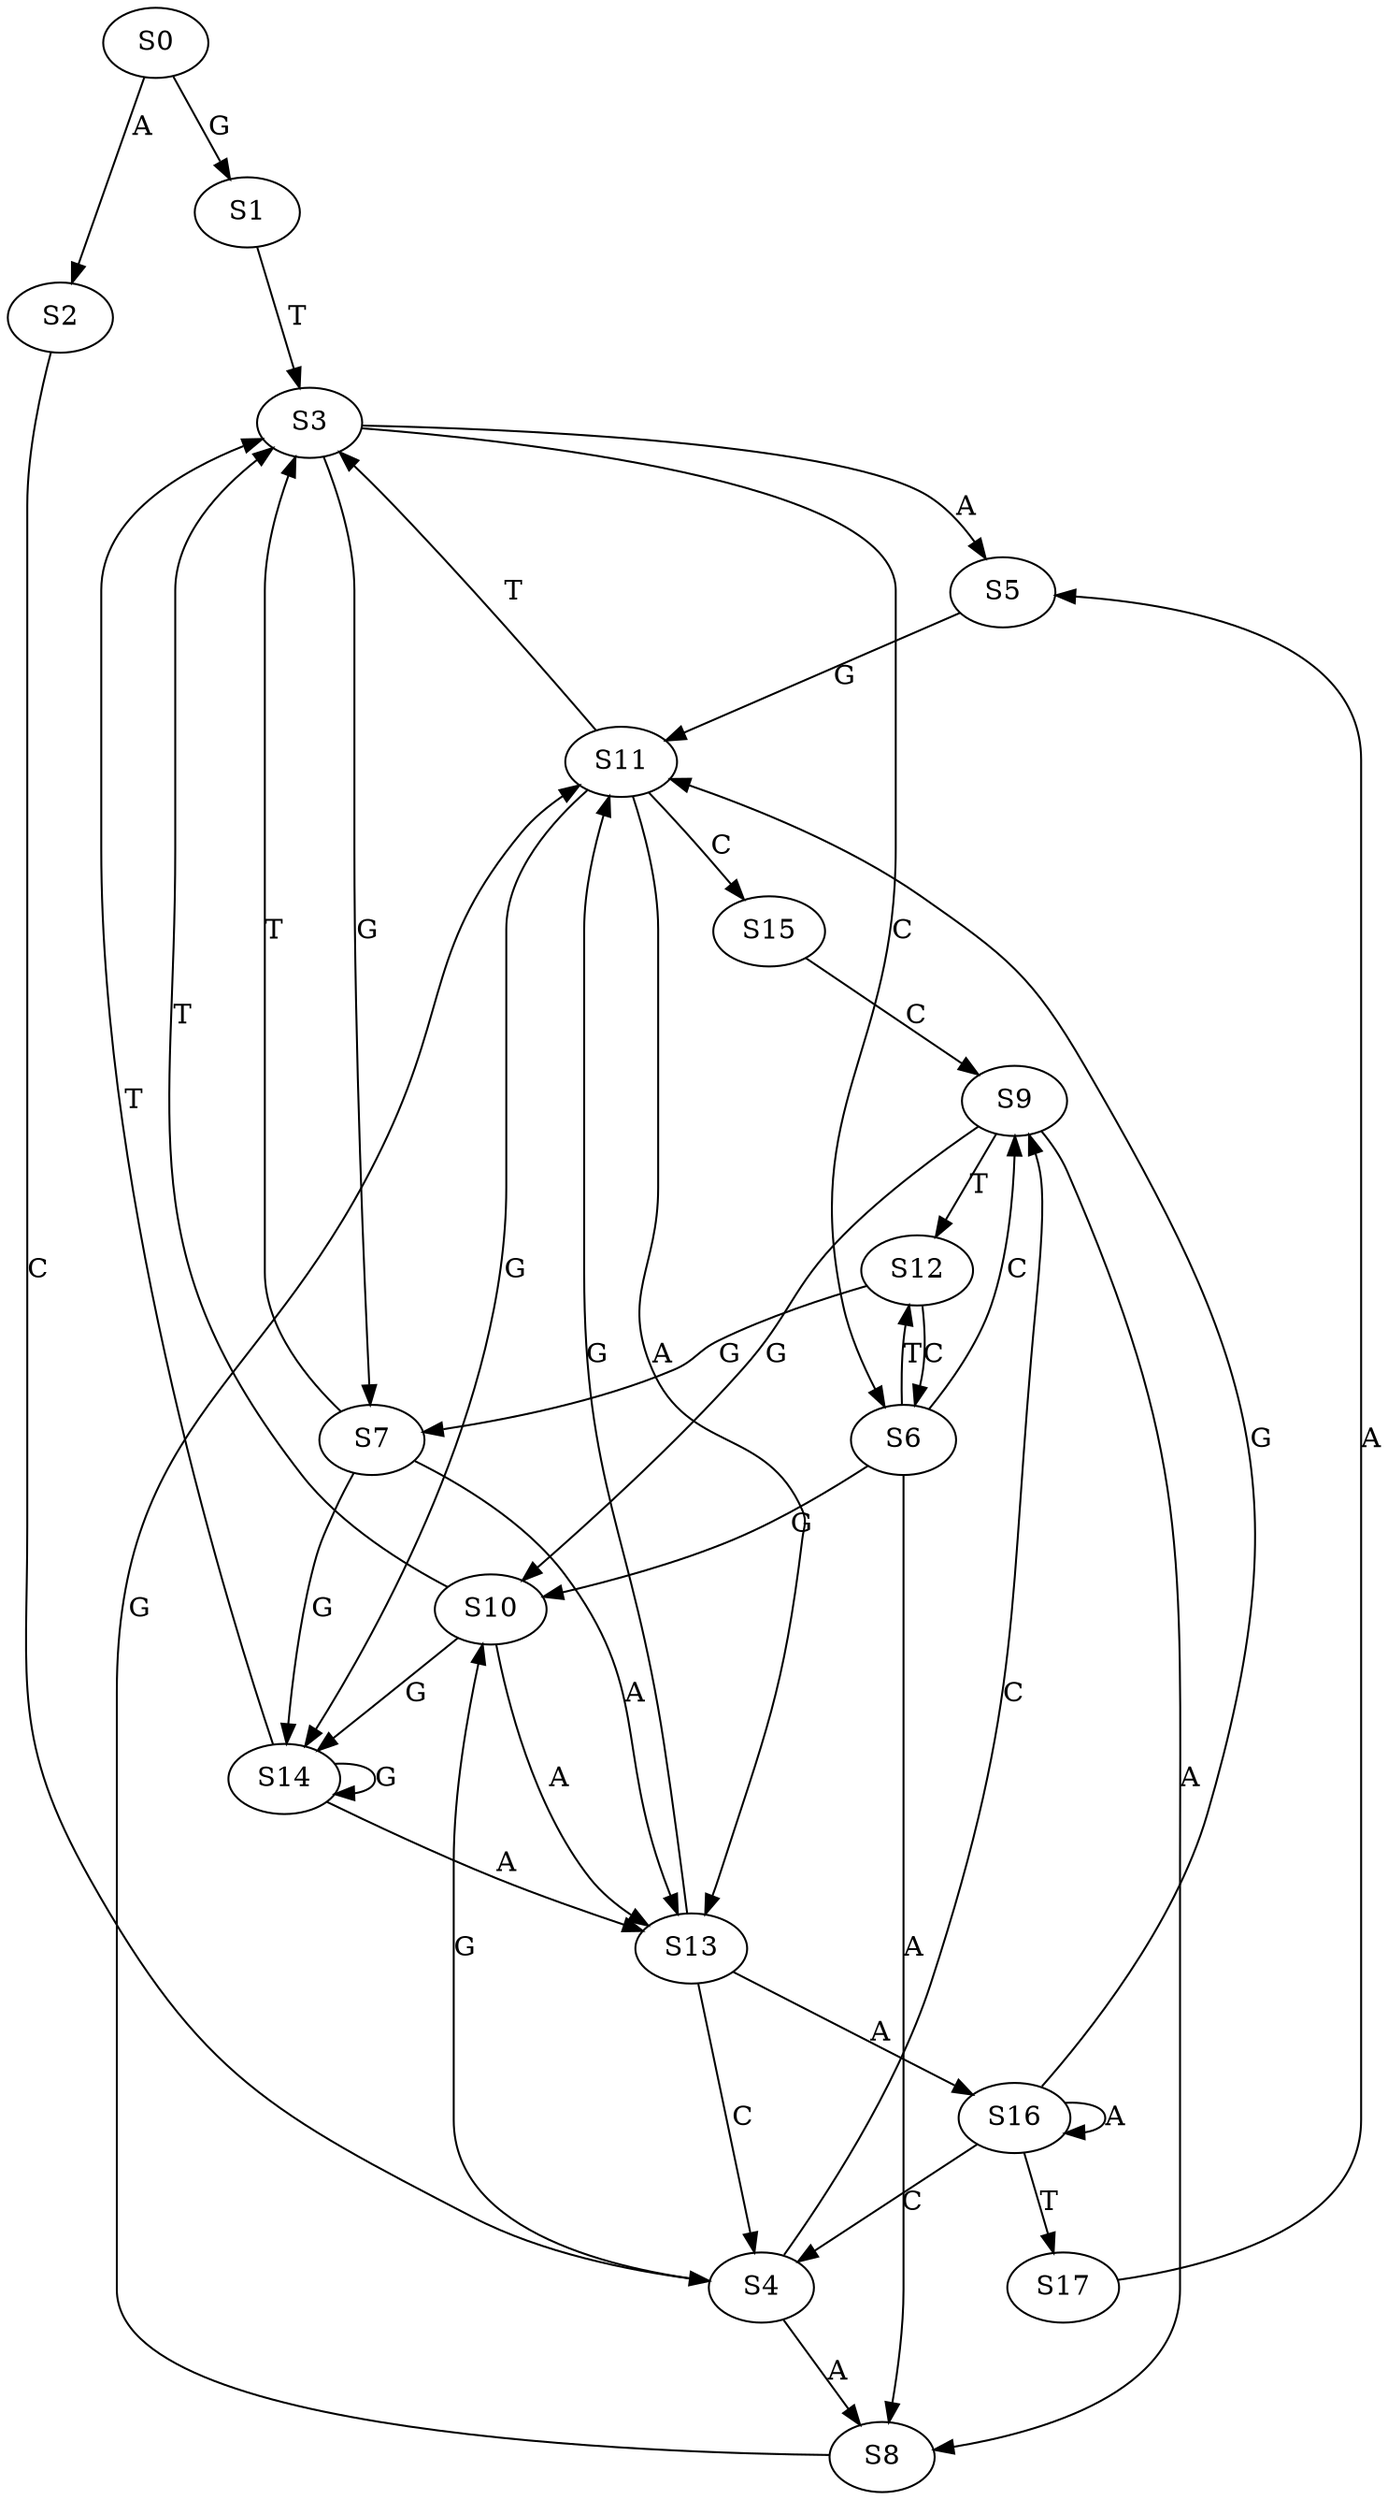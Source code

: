 strict digraph  {
	S0 -> S1 [ label = G ];
	S0 -> S2 [ label = A ];
	S1 -> S3 [ label = T ];
	S2 -> S4 [ label = C ];
	S3 -> S5 [ label = A ];
	S3 -> S6 [ label = C ];
	S3 -> S7 [ label = G ];
	S4 -> S8 [ label = A ];
	S4 -> S9 [ label = C ];
	S4 -> S10 [ label = G ];
	S5 -> S11 [ label = G ];
	S6 -> S12 [ label = T ];
	S6 -> S10 [ label = G ];
	S6 -> S8 [ label = A ];
	S6 -> S9 [ label = C ];
	S7 -> S13 [ label = A ];
	S7 -> S3 [ label = T ];
	S7 -> S14 [ label = G ];
	S8 -> S11 [ label = G ];
	S9 -> S8 [ label = A ];
	S9 -> S12 [ label = T ];
	S9 -> S10 [ label = G ];
	S10 -> S14 [ label = G ];
	S10 -> S3 [ label = T ];
	S10 -> S13 [ label = A ];
	S11 -> S3 [ label = T ];
	S11 -> S14 [ label = G ];
	S11 -> S13 [ label = A ];
	S11 -> S15 [ label = C ];
	S12 -> S7 [ label = G ];
	S12 -> S6 [ label = C ];
	S13 -> S11 [ label = G ];
	S13 -> S16 [ label = A ];
	S13 -> S4 [ label = C ];
	S14 -> S13 [ label = A ];
	S14 -> S3 [ label = T ];
	S14 -> S14 [ label = G ];
	S15 -> S9 [ label = C ];
	S16 -> S17 [ label = T ];
	S16 -> S4 [ label = C ];
	S16 -> S11 [ label = G ];
	S16 -> S16 [ label = A ];
	S17 -> S5 [ label = A ];
}
